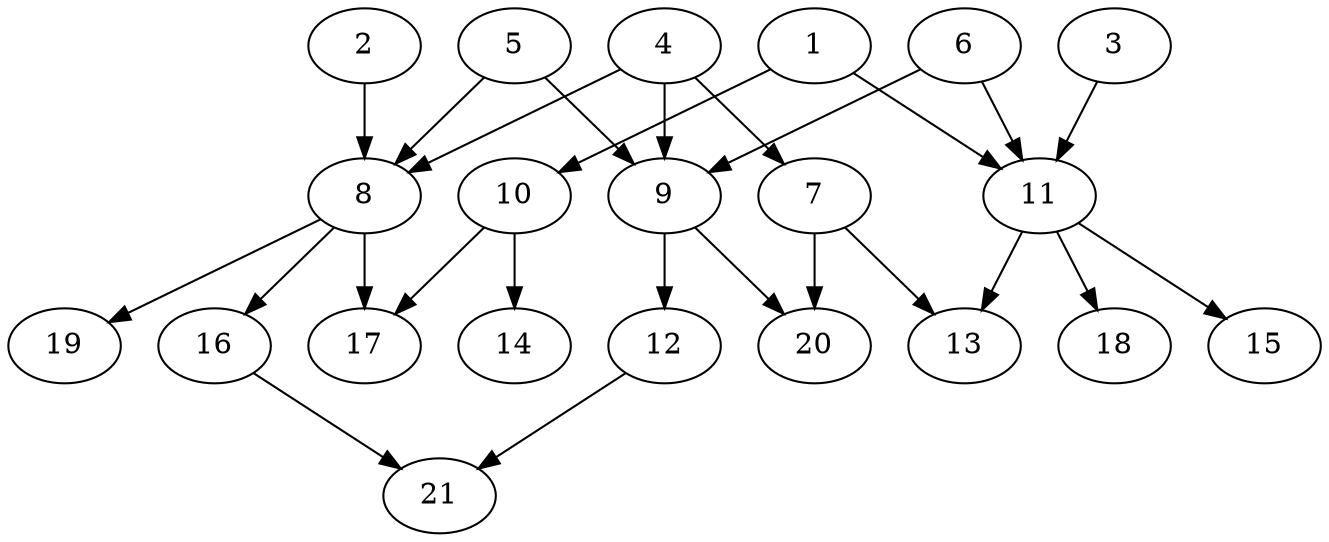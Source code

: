 // DAG (tier=2-normal, mode=compute, n=21, ccr=0.377, fat=0.661, density=0.455, regular=0.516, jump=0.183, mindata=524288, maxdata=8388608)
// DAG automatically generated by daggen at Sun Aug 24 16:33:33 2025
// /home/ermia/Project/Environments/daggen/bin/daggen --dot --ccr 0.377 --fat 0.661 --regular 0.516 --density 0.455 --jump 0.183 --mindata 524288 --maxdata 8388608 -n 21 
digraph G {
  1 [size="126324651851776000000", alpha="0.13", expect_size="63162325925888000000"]
  1 -> 10 [size ="201410478080000"]
  1 -> 11 [size ="201410478080000"]
  2 [size="1184832386788645", alpha="0.06", expect_size="592416193394322"]
  2 -> 8 [size ="19816987492352"]
  3 [size="85310444591986507776", alpha="0.02", expect_size="42655222295993253888"]
  3 -> 11 [size ="155033228279808"]
  4 [size="5933987839048941568", alpha="0.19", expect_size="2966993919524470784"]
  4 -> 7 [size ="26221312212992"]
  4 -> 8 [size ="26221312212992"]
  4 -> 9 [size ="26221312212992"]
  5 [size="21015242636432376", alpha="0.14", expect_size="10507621318216188"]
  5 -> 8 [size ="462095564931072"]
  5 -> 9 [size ="462095564931072"]
  6 [size="2037151365853365", alpha="0.02", expect_size="1018575682926682"]
  6 -> 9 [size ="120431226912768"]
  6 -> 11 [size ="120431226912768"]
  7 [size="18611984659726204928", alpha="0.13", expect_size="9305992329863102464"]
  7 -> 13 [size ="56184748900352"]
  7 -> 20 [size ="56184748900352"]
  8 [size="362796619919261696000", alpha="0.08", expect_size="181398309959630848000"]
  8 -> 16 [size ="406941650124800"]
  8 -> 17 [size ="406941650124800"]
  8 -> 19 [size ="406941650124800"]
  9 [size="7515708739405938", alpha="0.00", expect_size="3757854369702969"]
  9 -> 12 [size ="447028920320000"]
  9 -> 20 [size ="447028920320000"]
  10 [size="1603387749530861568", alpha="0.12", expect_size="801693874765430784"]
  10 -> 14 [size ="10959288532992"]
  10 -> 17 [size ="10959288532992"]
  11 [size="65623261676260294656", alpha="0.12", expect_size="32811630838130147328"]
  11 -> 13 [size ="130155301306368"]
  11 -> 15 [size ="130155301306368"]
  11 -> 18 [size ="130155301306368"]
  12 [size="9234431424565204", alpha="0.12", expect_size="4617215712282602"]
  12 -> 21 [size ="287373652918272"]
  13 [size="2257081593740918784", alpha="0.11", expect_size="1128540796870459392"]
  14 [size="4256972656528264", alpha="0.12", expect_size="2128486328264132"]
  15 [size="109568877635261431808", alpha="0.08", expect_size="54784438817630715904"]
  16 [size="30731610654159572", alpha="0.03", expect_size="15365805327079786"]
  16 -> 21 [size ="50476007555072"]
  17 [size="134051172490291584", alpha="0.07", expect_size="67025586245145792"]
  18 [size="18639873619604164", alpha="0.08", expect_size="9319936809802082"]
  19 [size="7148166271444844", alpha="0.04", expect_size="3574083135722422"]
  20 [size="488291190823714816", alpha="0.03", expect_size="244145595411857408"]
  21 [size="4970029184119684", alpha="0.01", expect_size="2485014592059842"]
}